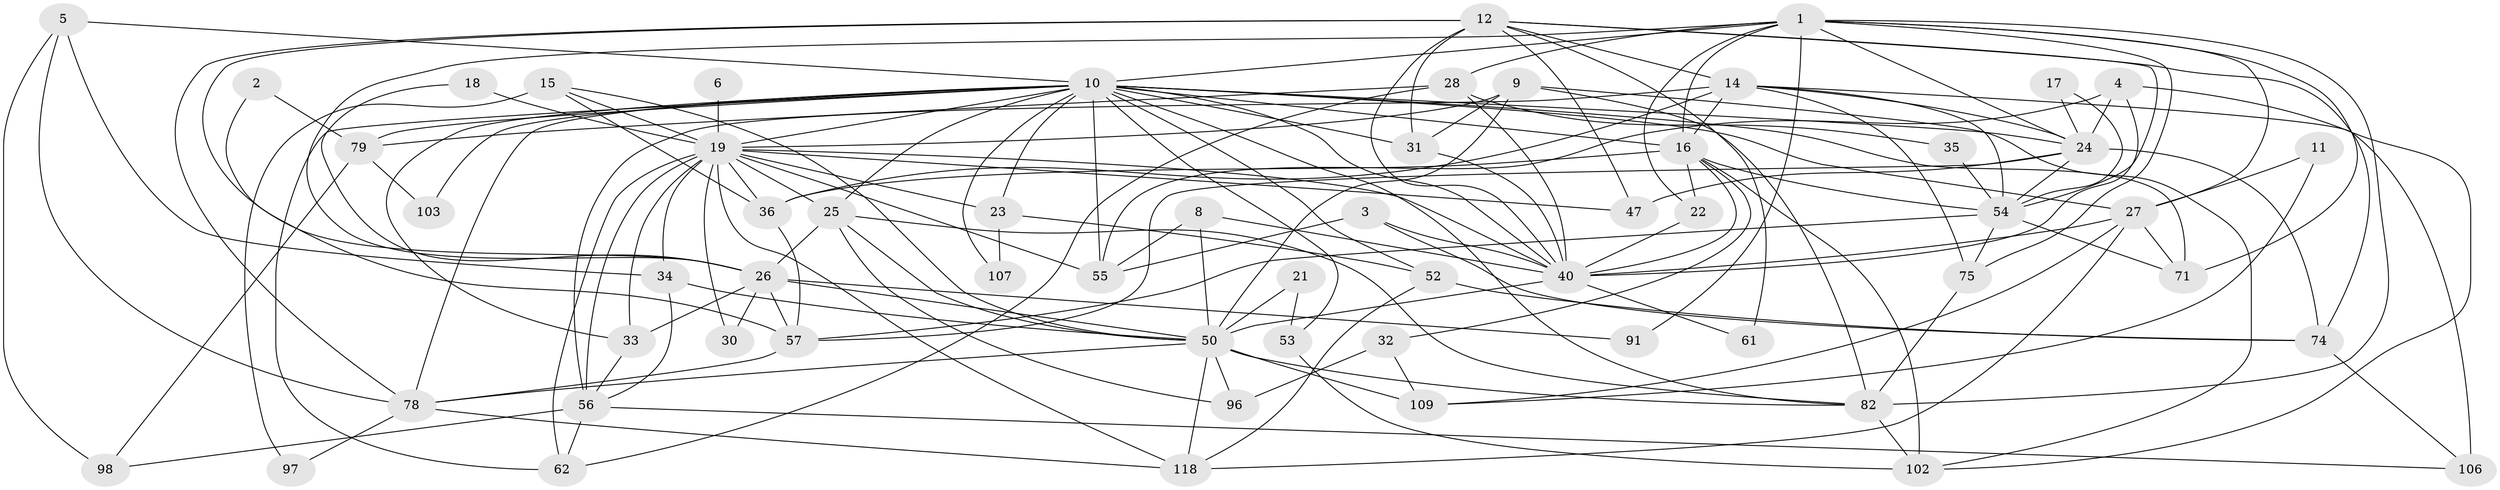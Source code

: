 // original degree distribution, {6: 0.0847457627118644, 2: 0.16101694915254236, 3: 0.2457627118644068, 5: 0.1440677966101695, 7: 0.05084745762711865, 4: 0.288135593220339, 8: 0.025423728813559324}
// Generated by graph-tools (version 1.1) at 2025/14/03/09/25 04:14:48]
// undirected, 59 vertices, 154 edges
graph export_dot {
graph [start="1"]
  node [color=gray90,style=filled];
  1 [super="+7+45"];
  2;
  3;
  4 [super="+83"];
  5 [super="+44"];
  6;
  8;
  9 [super="+108"];
  10 [super="+42+41+39"];
  11;
  12 [super="+13"];
  14 [super="+84+100"];
  15;
  16 [super="+86+63"];
  17;
  18;
  19 [super="+69+95+20"];
  21;
  22 [super="+29+46"];
  23;
  24 [super="+64"];
  25 [super="+49+43"];
  26 [super="+112+101"];
  27 [super="+58"];
  28 [super="+60"];
  30;
  31 [super="+88"];
  32 [super="+76"];
  33 [super="+51"];
  34;
  35;
  36 [super="+117"];
  40 [super="+73+85"];
  47 [super="+89+87"];
  50 [super="+66+81"];
  52;
  53;
  54 [super="+72+94"];
  55 [super="+59"];
  56 [super="+80+68+110"];
  57 [super="+65"];
  61;
  62 [super="+67"];
  71;
  74 [super="+115"];
  75;
  78 [super="+105"];
  79 [super="+113"];
  82 [super="+104"];
  91;
  96;
  97;
  98;
  102;
  103;
  106;
  107;
  109;
  118;
  1 -- 27;
  1 -- 22 [weight=2];
  1 -- 26;
  1 -- 82;
  1 -- 71;
  1 -- 24 [weight=2];
  1 -- 10;
  1 -- 75;
  1 -- 28;
  1 -- 16;
  1 -- 91;
  2 -- 57;
  2 -- 79;
  3 -- 74;
  3 -- 55;
  3 -- 40;
  4 -- 102;
  4 -- 24;
  4 -- 55;
  4 -- 40;
  5 -- 10;
  5 -- 78;
  5 -- 34;
  5 -- 98;
  6 -- 19 [weight=2];
  8 -- 55;
  8 -- 40;
  8 -- 50;
  9 -- 102;
  9 -- 50;
  9 -- 82;
  9 -- 19;
  9 -- 31;
  10 -- 53;
  10 -- 23;
  10 -- 103;
  10 -- 71;
  10 -- 78 [weight=2];
  10 -- 16 [weight=3];
  10 -- 24;
  10 -- 27;
  10 -- 33;
  10 -- 107;
  10 -- 52;
  10 -- 55;
  10 -- 62;
  10 -- 40;
  10 -- 82;
  10 -- 19;
  10 -- 79;
  10 -- 31;
  10 -- 25;
  11 -- 109;
  11 -- 27;
  12 -- 78;
  12 -- 74;
  12 -- 31 [weight=2];
  12 -- 54;
  12 -- 26;
  12 -- 61;
  12 -- 14;
  12 -- 47;
  12 -- 40;
  14 -- 75;
  14 -- 24;
  14 -- 56 [weight=2];
  14 -- 106;
  14 -- 36;
  14 -- 16;
  14 -- 54;
  15 -- 36;
  15 -- 97;
  15 -- 50;
  15 -- 19;
  16 -- 32;
  16 -- 102;
  16 -- 54;
  16 -- 40;
  16 -- 22;
  16 -- 36;
  17 -- 54;
  17 -- 24;
  18 -- 26;
  18 -- 19;
  19 -- 33;
  19 -- 34;
  19 -- 36;
  19 -- 55;
  19 -- 40 [weight=3];
  19 -- 23;
  19 -- 25;
  19 -- 30;
  19 -- 47;
  19 -- 118;
  19 -- 56 [weight=4];
  19 -- 62;
  21 -- 53;
  21 -- 50;
  22 -- 40 [weight=3];
  23 -- 52;
  23 -- 107;
  24 -- 74;
  24 -- 57;
  24 -- 47;
  24 -- 54;
  25 -- 26;
  25 -- 50;
  25 -- 96;
  25 -- 82;
  26 -- 50;
  26 -- 91;
  26 -- 30;
  26 -- 57;
  26 -- 33;
  27 -- 118;
  27 -- 40;
  27 -- 109;
  27 -- 71;
  28 -- 62;
  28 -- 35;
  28 -- 79 [weight=2];
  28 -- 40;
  31 -- 40;
  32 -- 109;
  32 -- 96;
  33 -- 56;
  34 -- 50;
  34 -- 56;
  35 -- 54;
  36 -- 57;
  40 -- 61;
  40 -- 50;
  50 -- 96;
  50 -- 78;
  50 -- 118;
  50 -- 109 [weight=2];
  50 -- 82;
  52 -- 118;
  52 -- 74;
  53 -- 102;
  54 -- 71;
  54 -- 57;
  54 -- 75;
  56 -- 98;
  56 -- 62;
  56 -- 106;
  57 -- 78;
  74 -- 106;
  75 -- 82;
  78 -- 97;
  78 -- 118;
  79 -- 98;
  79 -- 103;
  82 -- 102;
}
